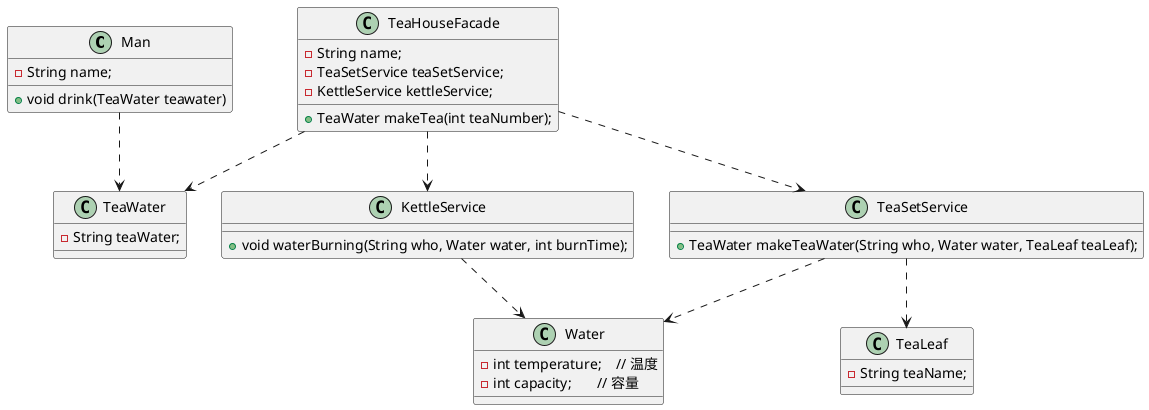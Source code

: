 @startuml
'https://plantuml.com/class-diagram

class Man{
    -String name;
    +void drink(TeaWater teawater)
}
class TeaLeaf{
 -String teaName;
}
class TeaWater{
    -String teaWater;
}
class Water{
    - int temperature;    // 温度
    - int capacity;       // 容量
}

class KettleService{
    +void waterBurning(String who, Water water, int burnTime);
}
class TeaSetService{
    +TeaWater makeTeaWater(String who, Water water, TeaLeaf teaLeaf);
}
class TeaHouseFacade{
    - String name;
    - TeaSetService teaSetService;
    - KettleService kettleService;
    + TeaWater makeTea(int teaNumber);
}

Man ..> TeaWater
KettleService ..> Water
TeaSetService ..> Water
TeaSetService ..> TeaLeaf

TeaHouseFacade ..> KettleService
TeaHouseFacade ..> TeaSetService
TeaHouseFacade ..> TeaWater


@enduml